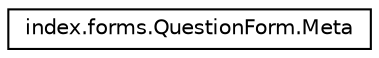digraph "Graphical Class Hierarchy"
{
  edge [fontname="Helvetica",fontsize="10",labelfontname="Helvetica",labelfontsize="10"];
  node [fontname="Helvetica",fontsize="10",shape=record];
  rankdir="LR";
  Node0 [label="index.forms.QuestionForm.Meta",height=0.2,width=0.4,color="black", fillcolor="white", style="filled",URL="$classindex_1_1forms_1_1QuestionForm_1_1Meta.html"];
}
